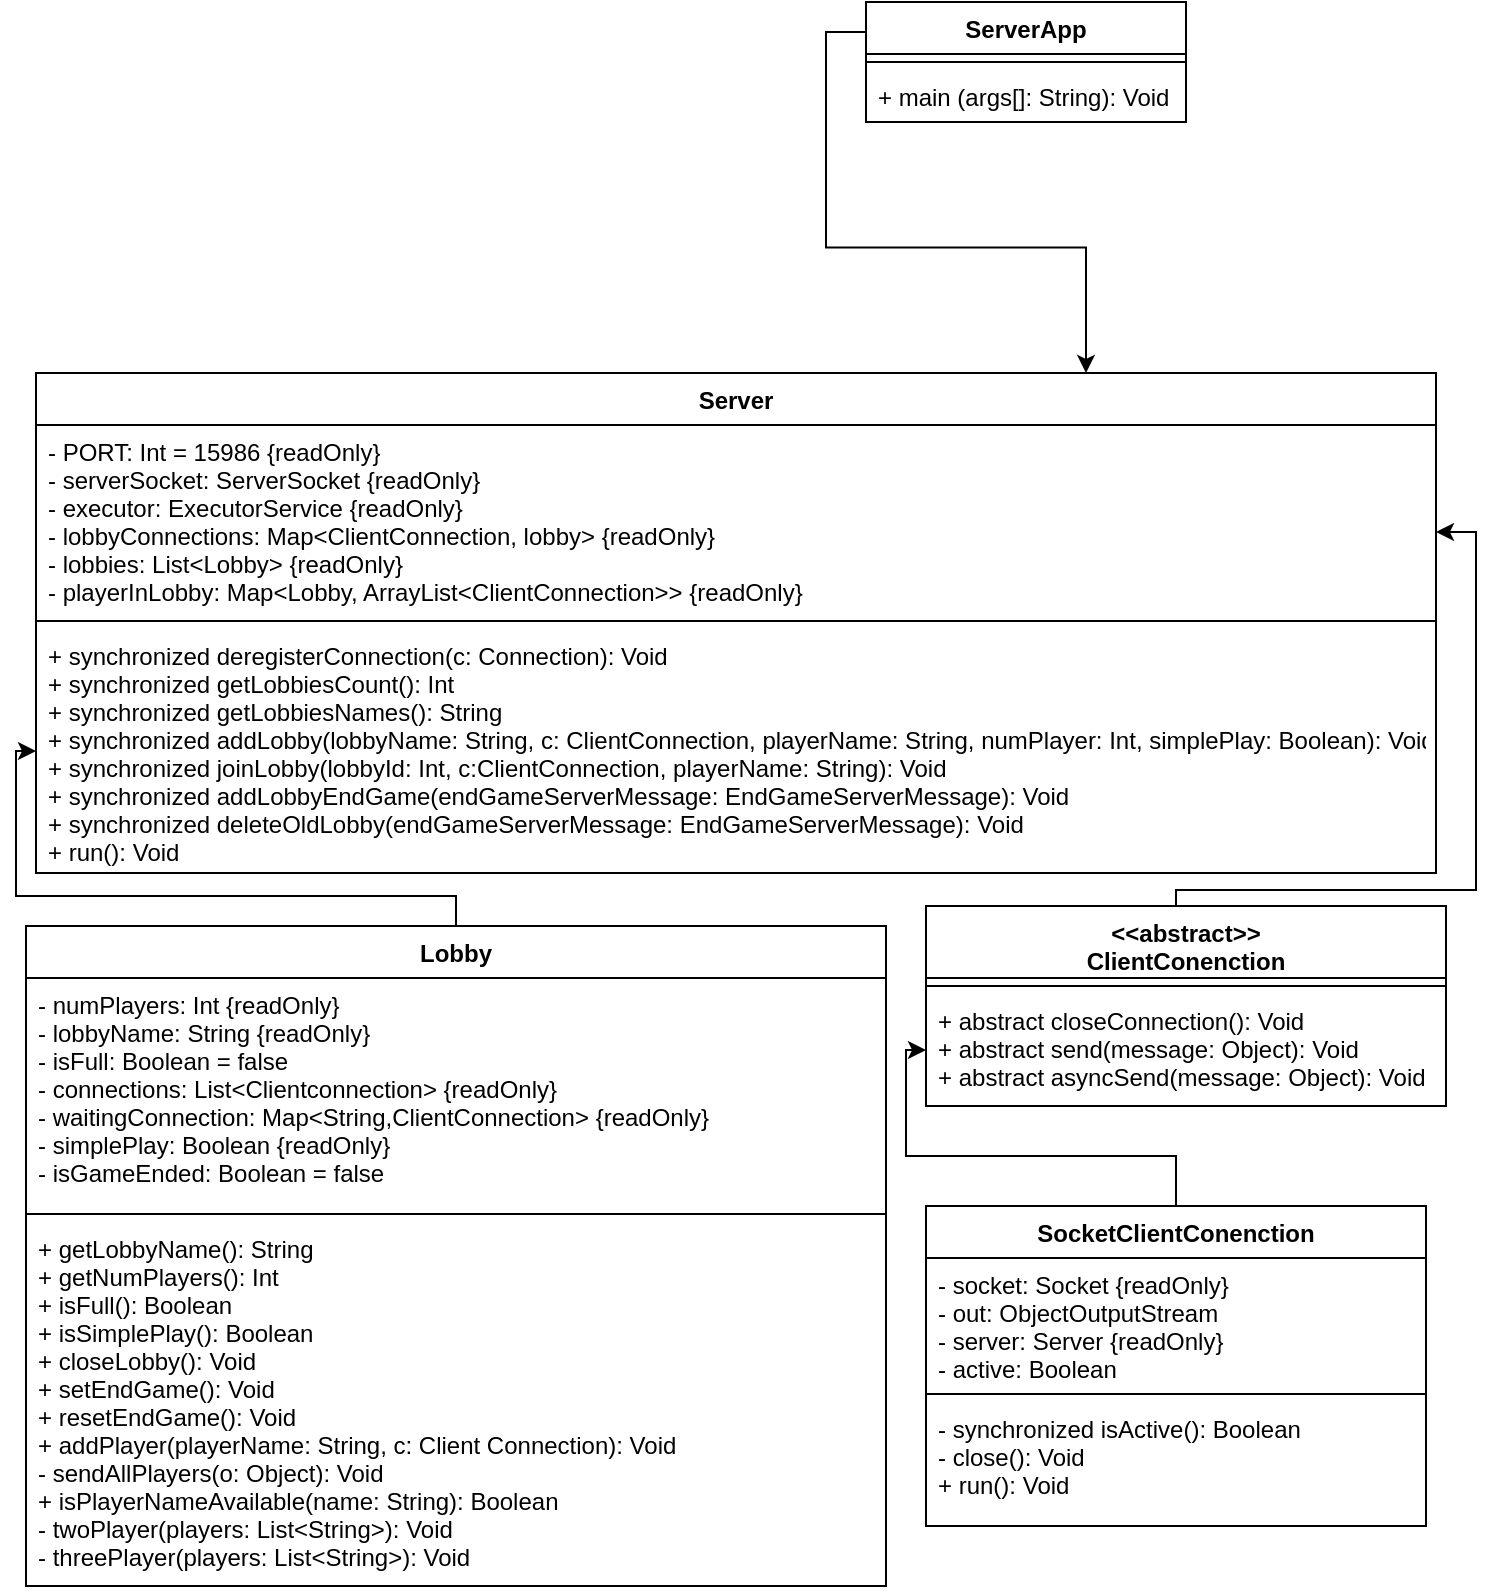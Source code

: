 <mxfile version="13.0.1" type="device"><diagram id="QldyQ_70PL2zJJfRPFKI" name="Page-1"><mxGraphModel dx="583" dy="678" grid="1" gridSize="10" guides="1" tooltips="1" connect="1" arrows="1" fold="1" page="1" pageScale="1" pageWidth="827" pageHeight="1169" math="0" shadow="0"><root><mxCell id="0"/><mxCell id="1" parent="0"/><mxCell id="6IG_v3zovXX0AXnXaSxF-2" style="edgeStyle=orthogonalEdgeStyle;rounded=0;orthogonalLoop=1;jettySize=auto;html=1;exitX=0;exitY=0.25;exitDx=0;exitDy=0;entryX=0.75;entryY=0;entryDx=0;entryDy=0;" edge="1" parent="1" source="6IG_v3zovXX0AXnXaSxF-3" target="6IG_v3zovXX0AXnXaSxF-6"><mxGeometry relative="1" as="geometry"/></mxCell><mxCell id="6IG_v3zovXX0AXnXaSxF-3" value="ServerApp" style="swimlane;fontStyle=1;align=center;verticalAlign=top;childLayout=stackLayout;horizontal=1;startSize=26;horizontalStack=0;resizeParent=1;resizeParentMax=0;resizeLast=0;collapsible=1;marginBottom=0;html=0;" vertex="1" parent="1"><mxGeometry x="1250" y="918" width="160" height="60" as="geometry"/></mxCell><mxCell id="6IG_v3zovXX0AXnXaSxF-4" value="" style="line;strokeWidth=1;fillColor=none;align=left;verticalAlign=middle;spacingTop=-1;spacingLeft=3;spacingRight=3;rotatable=0;labelPosition=right;points=[];portConstraint=eastwest;" vertex="1" parent="6IG_v3zovXX0AXnXaSxF-3"><mxGeometry y="26" width="160" height="8" as="geometry"/></mxCell><mxCell id="6IG_v3zovXX0AXnXaSxF-5" value="+ main (args[]: String): Void" style="text;strokeColor=none;fillColor=none;align=left;verticalAlign=top;spacingLeft=4;spacingRight=4;overflow=hidden;rotatable=0;points=[[0,0.5],[1,0.5]];portConstraint=eastwest;" vertex="1" parent="6IG_v3zovXX0AXnXaSxF-3"><mxGeometry y="34" width="160" height="26" as="geometry"/></mxCell><mxCell id="6IG_v3zovXX0AXnXaSxF-6" value="Server" style="swimlane;fontStyle=1;align=center;verticalAlign=top;childLayout=stackLayout;horizontal=1;startSize=26;horizontalStack=0;resizeParent=1;resizeParentMax=0;resizeLast=0;collapsible=1;marginBottom=0;" vertex="1" parent="1"><mxGeometry x="835" y="1103.5" width="700" height="250" as="geometry"/></mxCell><mxCell id="6IG_v3zovXX0AXnXaSxF-7" value="- PORT: Int = 15986 {readOnly}&#10;- serverSocket: ServerSocket {readOnly}&#10;- executor: ExecutorService {readOnly}&#10;- lobbyConnections: Map&lt;ClientConnection, lobby&gt; {readOnly}&#10;- lobbies: List&lt;Lobby&gt; {readOnly}&#10;- playerInLobby: Map&lt;Lobby, ArrayList&lt;ClientConnection&gt;&gt; {readOnly}" style="text;strokeColor=none;fillColor=none;align=left;verticalAlign=top;spacingLeft=4;spacingRight=4;overflow=hidden;rotatable=0;points=[[0,0.5],[1,0.5]];portConstraint=eastwest;" vertex="1" parent="6IG_v3zovXX0AXnXaSxF-6"><mxGeometry y="26" width="700" height="94" as="geometry"/></mxCell><mxCell id="6IG_v3zovXX0AXnXaSxF-8" value="" style="line;strokeWidth=1;fillColor=none;align=left;verticalAlign=middle;spacingTop=-1;spacingLeft=3;spacingRight=3;rotatable=0;labelPosition=right;points=[];portConstraint=eastwest;" vertex="1" parent="6IG_v3zovXX0AXnXaSxF-6"><mxGeometry y="120" width="700" height="8" as="geometry"/></mxCell><mxCell id="6IG_v3zovXX0AXnXaSxF-9" value="+ synchronized deregisterConnection(c: Connection): Void&#10;+ synchronized getLobbiesCount(): Int&#10;+ synchronized getLobbiesNames(): String&#10;+ synchronized addLobby(lobbyName: String, c: ClientConnection, playerName: String, numPlayer: Int, simplePlay: Boolean): Void&#10;+ synchronized joinLobby(lobbyId: Int, c:ClientConnection, playerName: String): Void&#10;+ synchronized addLobbyEndGame(endGameServerMessage: EndGameServerMessage): Void&#10;+ synchronized deleteOldLobby(endGameServerMessage: EndGameServerMessage): Void&#10;+ run(): Void" style="text;strokeColor=none;fillColor=none;align=left;verticalAlign=top;spacingLeft=4;spacingRight=4;overflow=hidden;rotatable=0;points=[[0,0.5],[1,0.5]];portConstraint=eastwest;" vertex="1" parent="6IG_v3zovXX0AXnXaSxF-6"><mxGeometry y="128" width="700" height="122" as="geometry"/></mxCell><mxCell id="6IG_v3zovXX0AXnXaSxF-10" style="edgeStyle=orthogonalEdgeStyle;rounded=0;orthogonalLoop=1;jettySize=auto;html=1;exitX=0.5;exitY=0;exitDx=0;exitDy=0;entryX=0;entryY=0.5;entryDx=0;entryDy=0;" edge="1" parent="1" source="6IG_v3zovXX0AXnXaSxF-11" target="6IG_v3zovXX0AXnXaSxF-9"><mxGeometry relative="1" as="geometry"><Array as="points"><mxPoint x="1045" y="1365"/><mxPoint x="825" y="1365"/><mxPoint x="825" y="1293"/></Array></mxGeometry></mxCell><mxCell id="6IG_v3zovXX0AXnXaSxF-11" value="Lobby" style="swimlane;fontStyle=1;align=center;verticalAlign=top;childLayout=stackLayout;horizontal=1;startSize=26;horizontalStack=0;resizeParent=1;resizeParentMax=0;resizeLast=0;collapsible=1;marginBottom=0;" vertex="1" parent="1"><mxGeometry x="830" y="1380" width="430" height="330" as="geometry"/></mxCell><mxCell id="6IG_v3zovXX0AXnXaSxF-12" value="- numPlayers: Int {readOnly}&#10;- lobbyName: String {readOnly}&#10;- isFull: Boolean = false&#10;- connections: List&lt;Clientconnection&gt; {readOnly}&#10;- waitingConnection: Map&lt;String,ClientConnection&gt; {readOnly}&#10;- simplePlay: Boolean {readOnly}&#10;- isGameEnded: Boolean = false" style="text;strokeColor=none;fillColor=none;align=left;verticalAlign=top;spacingLeft=4;spacingRight=4;overflow=hidden;rotatable=0;points=[[0,0.5],[1,0.5]];portConstraint=eastwest;" vertex="1" parent="6IG_v3zovXX0AXnXaSxF-11"><mxGeometry y="26" width="430" height="114" as="geometry"/></mxCell><mxCell id="6IG_v3zovXX0AXnXaSxF-13" value="" style="line;strokeWidth=1;fillColor=none;align=left;verticalAlign=middle;spacingTop=-1;spacingLeft=3;spacingRight=3;rotatable=0;labelPosition=right;points=[];portConstraint=eastwest;" vertex="1" parent="6IG_v3zovXX0AXnXaSxF-11"><mxGeometry y="140" width="430" height="8" as="geometry"/></mxCell><mxCell id="6IG_v3zovXX0AXnXaSxF-14" value="+ getLobbyName(): String&#10;+ getNumPlayers(): Int&#10;+ isFull(): Boolean&#10;+ isSimplePlay(): Boolean&#10;+ closeLobby(): Void&#10;+ setEndGame(): Void&#10;+ resetEndGame(): Void&#10;+ addPlayer(playerName: String, c: Client Connection): Void&#10;- sendAllPlayers(o: Object): Void&#10;+ isPlayerNameAvailable(name: String): Boolean&#10;- twoPlayer(players: List&lt;String&gt;): Void&#10;- threePlayer(players: List&lt;String&gt;): Void" style="text;strokeColor=none;fillColor=none;align=left;verticalAlign=top;spacingLeft=4;spacingRight=4;overflow=hidden;rotatable=0;points=[[0,0.5],[1,0.5]];portConstraint=eastwest;" vertex="1" parent="6IG_v3zovXX0AXnXaSxF-11"><mxGeometry y="148" width="430" height="182" as="geometry"/></mxCell><mxCell id="6IG_v3zovXX0AXnXaSxF-15" style="edgeStyle=orthogonalEdgeStyle;rounded=0;orthogonalLoop=1;jettySize=auto;html=1;exitX=0.5;exitY=0;exitDx=0;exitDy=0;" edge="1" parent="1" source="6IG_v3zovXX0AXnXaSxF-16" target="6IG_v3zovXX0AXnXaSxF-6"><mxGeometry relative="1" as="geometry"><Array as="points"><mxPoint x="1405" y="1362"/><mxPoint x="1555" y="1362"/><mxPoint x="1555" y="1183"/></Array></mxGeometry></mxCell><mxCell id="6IG_v3zovXX0AXnXaSxF-16" value="&lt;&lt;abstract&gt;&gt;&#10;ClientConenction" style="swimlane;fontStyle=1;align=center;verticalAlign=top;childLayout=stackLayout;horizontal=1;startSize=36;horizontalStack=0;resizeParent=1;resizeParentMax=0;resizeLast=0;collapsible=1;marginBottom=0;" vertex="1" parent="1"><mxGeometry x="1280" y="1370" width="260" height="100" as="geometry"/></mxCell><mxCell id="6IG_v3zovXX0AXnXaSxF-17" value="" style="line;strokeWidth=1;fillColor=none;align=left;verticalAlign=middle;spacingTop=-1;spacingLeft=3;spacingRight=3;rotatable=0;labelPosition=right;points=[];portConstraint=eastwest;" vertex="1" parent="6IG_v3zovXX0AXnXaSxF-16"><mxGeometry y="36" width="260" height="8" as="geometry"/></mxCell><mxCell id="6IG_v3zovXX0AXnXaSxF-18" value="+ abstract closeConnection(): Void&#10;+ abstract send(message: Object): Void&#10;+ abstract asyncSend(message: Object): Void" style="text;strokeColor=none;fillColor=none;align=left;verticalAlign=top;spacingLeft=4;spacingRight=4;overflow=hidden;rotatable=0;points=[[0,0.5],[1,0.5]];portConstraint=eastwest;" vertex="1" parent="6IG_v3zovXX0AXnXaSxF-16"><mxGeometry y="44" width="260" height="56" as="geometry"/></mxCell><mxCell id="6IG_v3zovXX0AXnXaSxF-19" style="edgeStyle=orthogonalEdgeStyle;rounded=0;orthogonalLoop=1;jettySize=auto;html=1;exitX=0.5;exitY=0;exitDx=0;exitDy=0;entryX=0;entryY=0.5;entryDx=0;entryDy=0;" edge="1" parent="1" source="6IG_v3zovXX0AXnXaSxF-20" target="6IG_v3zovXX0AXnXaSxF-18"><mxGeometry relative="1" as="geometry"><Array as="points"><mxPoint x="1405" y="1495"/><mxPoint x="1270" y="1495"/><mxPoint x="1270" y="1442"/></Array></mxGeometry></mxCell><mxCell id="6IG_v3zovXX0AXnXaSxF-20" value="SocketClientConenction" style="swimlane;fontStyle=1;align=center;verticalAlign=top;childLayout=stackLayout;horizontal=1;startSize=26;horizontalStack=0;resizeParent=1;resizeParentMax=0;resizeLast=0;collapsible=1;marginBottom=0;" vertex="1" parent="1"><mxGeometry x="1280" y="1520" width="250" height="160" as="geometry"/></mxCell><mxCell id="6IG_v3zovXX0AXnXaSxF-21" value="- socket: Socket {readOnly}&#10;- out: ObjectOutputStream&#10;- server: Server {readOnly}&#10;- active: Boolean" style="text;strokeColor=none;fillColor=none;align=left;verticalAlign=top;spacingLeft=4;spacingRight=4;overflow=hidden;rotatable=0;points=[[0,0.5],[1,0.5]];portConstraint=eastwest;" vertex="1" parent="6IG_v3zovXX0AXnXaSxF-20"><mxGeometry y="26" width="250" height="64" as="geometry"/></mxCell><mxCell id="6IG_v3zovXX0AXnXaSxF-22" value="" style="line;strokeWidth=1;fillColor=none;align=left;verticalAlign=middle;spacingTop=-1;spacingLeft=3;spacingRight=3;rotatable=0;labelPosition=right;points=[];portConstraint=eastwest;" vertex="1" parent="6IG_v3zovXX0AXnXaSxF-20"><mxGeometry y="90" width="250" height="8" as="geometry"/></mxCell><mxCell id="6IG_v3zovXX0AXnXaSxF-23" value="- synchronized isActive(): Boolean&#10;- close(): Void&#10;+ run(): Void&#10;" style="text;strokeColor=none;fillColor=none;align=left;verticalAlign=top;spacingLeft=4;spacingRight=4;overflow=hidden;rotatable=0;points=[[0,0.5],[1,0.5]];portConstraint=eastwest;" vertex="1" parent="6IG_v3zovXX0AXnXaSxF-20"><mxGeometry y="98" width="250" height="62" as="geometry"/></mxCell></root></mxGraphModel></diagram></mxfile>